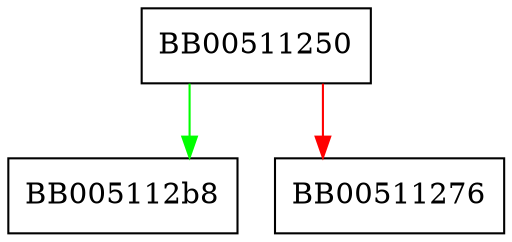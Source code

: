 digraph ASN1_i2d_fp {
  node [shape="box"];
  graph [splines=ortho];
  BB00511250 -> BB005112b8 [color="green"];
  BB00511250 -> BB00511276 [color="red"];
}